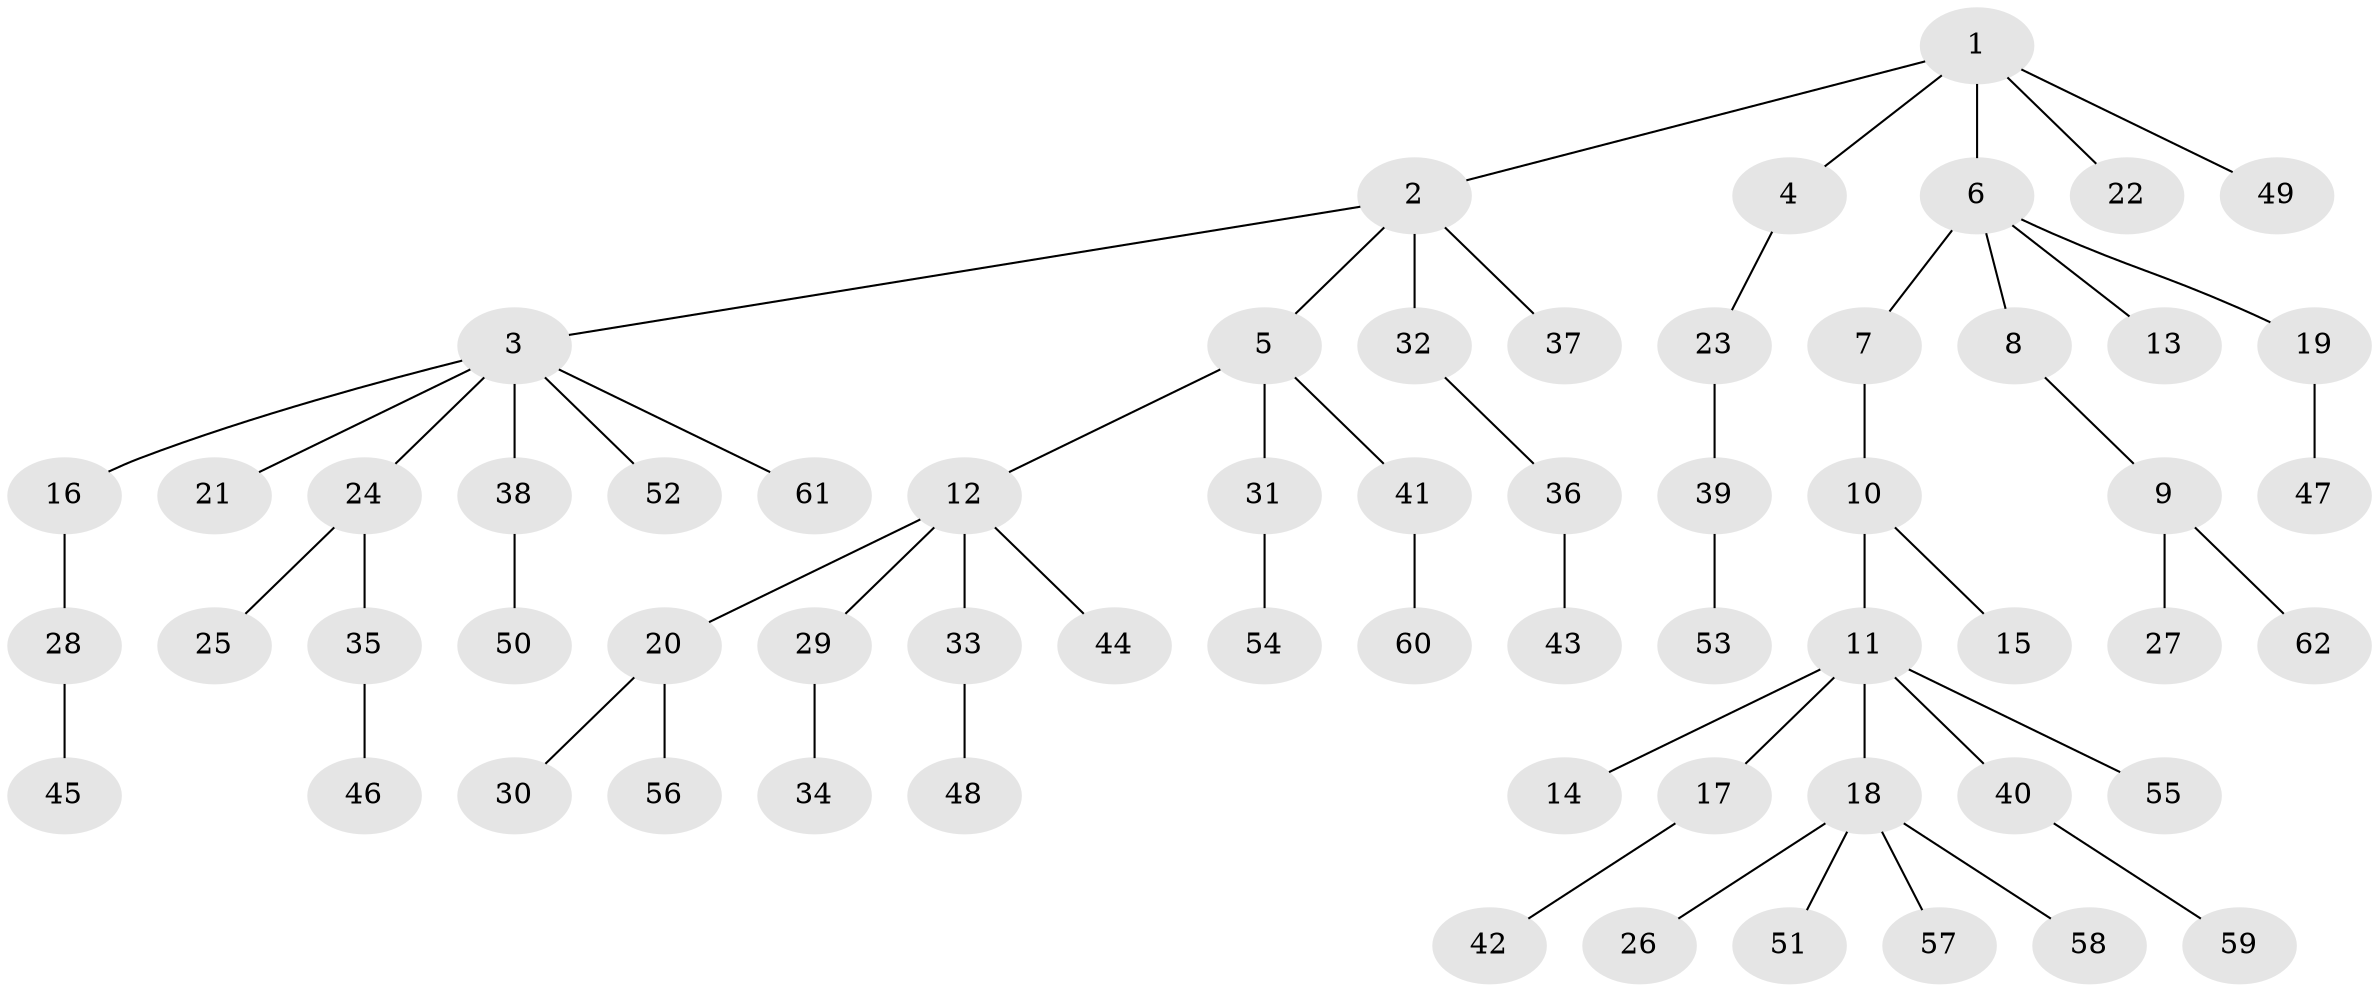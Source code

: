 // coarse degree distribution, {4: 0.07317073170731707, 5: 0.0975609756097561, 6: 0.024390243902439025, 2: 0.17073170731707318, 3: 0.024390243902439025, 1: 0.6097560975609756}
// Generated by graph-tools (version 1.1) at 2025/24/03/03/25 07:24:06]
// undirected, 62 vertices, 61 edges
graph export_dot {
graph [start="1"]
  node [color=gray90,style=filled];
  1;
  2;
  3;
  4;
  5;
  6;
  7;
  8;
  9;
  10;
  11;
  12;
  13;
  14;
  15;
  16;
  17;
  18;
  19;
  20;
  21;
  22;
  23;
  24;
  25;
  26;
  27;
  28;
  29;
  30;
  31;
  32;
  33;
  34;
  35;
  36;
  37;
  38;
  39;
  40;
  41;
  42;
  43;
  44;
  45;
  46;
  47;
  48;
  49;
  50;
  51;
  52;
  53;
  54;
  55;
  56;
  57;
  58;
  59;
  60;
  61;
  62;
  1 -- 2;
  1 -- 4;
  1 -- 6;
  1 -- 22;
  1 -- 49;
  2 -- 3;
  2 -- 5;
  2 -- 32;
  2 -- 37;
  3 -- 16;
  3 -- 21;
  3 -- 24;
  3 -- 38;
  3 -- 52;
  3 -- 61;
  4 -- 23;
  5 -- 12;
  5 -- 31;
  5 -- 41;
  6 -- 7;
  6 -- 8;
  6 -- 13;
  6 -- 19;
  7 -- 10;
  8 -- 9;
  9 -- 27;
  9 -- 62;
  10 -- 11;
  10 -- 15;
  11 -- 14;
  11 -- 17;
  11 -- 18;
  11 -- 40;
  11 -- 55;
  12 -- 20;
  12 -- 29;
  12 -- 33;
  12 -- 44;
  16 -- 28;
  17 -- 42;
  18 -- 26;
  18 -- 51;
  18 -- 57;
  18 -- 58;
  19 -- 47;
  20 -- 30;
  20 -- 56;
  23 -- 39;
  24 -- 25;
  24 -- 35;
  28 -- 45;
  29 -- 34;
  31 -- 54;
  32 -- 36;
  33 -- 48;
  35 -- 46;
  36 -- 43;
  38 -- 50;
  39 -- 53;
  40 -- 59;
  41 -- 60;
}
